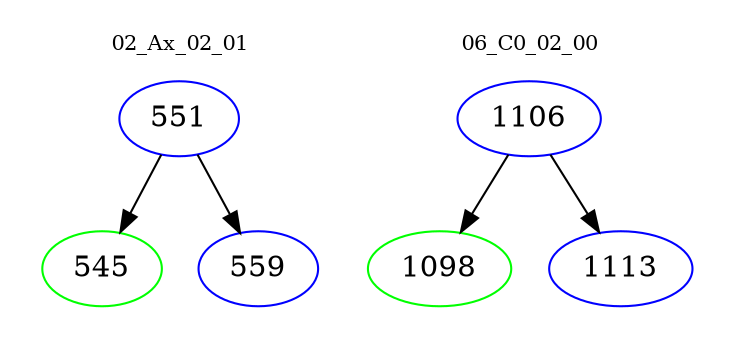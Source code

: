 digraph{
subgraph cluster_0 {
color = white
label = "02_Ax_02_01";
fontsize=10;
T0_551 [label="551", color="blue"]
T0_551 -> T0_545 [color="black"]
T0_545 [label="545", color="green"]
T0_551 -> T0_559 [color="black"]
T0_559 [label="559", color="blue"]
}
subgraph cluster_1 {
color = white
label = "06_C0_02_00";
fontsize=10;
T1_1106 [label="1106", color="blue"]
T1_1106 -> T1_1098 [color="black"]
T1_1098 [label="1098", color="green"]
T1_1106 -> T1_1113 [color="black"]
T1_1113 [label="1113", color="blue"]
}
}
